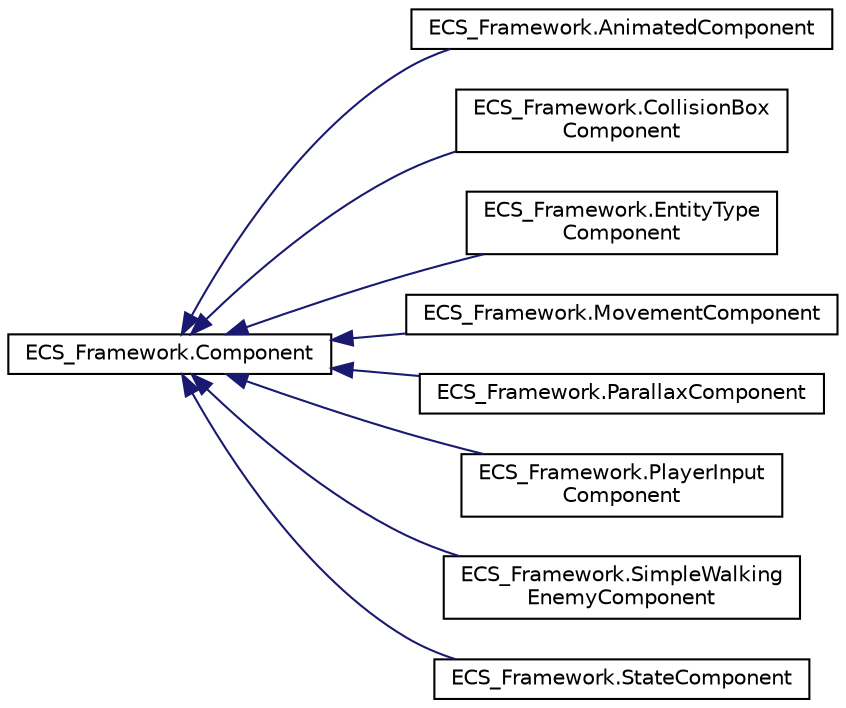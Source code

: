 digraph "Graphical Class Hierarchy"
{
 // LATEX_PDF_SIZE
  edge [fontname="Helvetica",fontsize="10",labelfontname="Helvetica",labelfontsize="10"];
  node [fontname="Helvetica",fontsize="10",shape=record];
  rankdir="LR";
  Node0 [label="ECS_Framework.Component",height=0.2,width=0.4,color="black", fillcolor="white", style="filled",URL="$classECS__Framework_1_1Component.html",tooltip="The base class for all components."];
  Node0 -> Node1 [dir="back",color="midnightblue",fontsize="10",style="solid",fontname="Helvetica"];
  Node1 [label="ECS_Framework.AnimatedComponent",height=0.2,width=0.4,color="black", fillcolor="white", style="filled",URL="$classECS__Framework_1_1AnimatedComponent.html",tooltip="Component responsible for managing entity animations."];
  Node0 -> Node2 [dir="back",color="midnightblue",fontsize="10",style="solid",fontname="Helvetica"];
  Node2 [label="ECS_Framework.CollisionBox\lComponent",height=0.2,width=0.4,color="black", fillcolor="white", style="filled",URL="$classECS__Framework_1_1CollisionBoxComponent.html",tooltip="Component that contains data and methods related to collision box of an entity in the game."];
  Node0 -> Node3 [dir="back",color="midnightblue",fontsize="10",style="solid",fontname="Helvetica"];
  Node3 [label="ECS_Framework.EntityType\lComponent",height=0.2,width=0.4,color="black", fillcolor="white", style="filled",URL="$classECS__Framework_1_1EntityTypeComponent.html",tooltip="Component that holds an entity type identifier for classification and management purposes."];
  Node0 -> Node4 [dir="back",color="midnightblue",fontsize="10",style="solid",fontname="Helvetica"];
  Node4 [label="ECS_Framework.MovementComponent",height=0.2,width=0.4,color="black", fillcolor="white", style="filled",URL="$classECS__Framework_1_1MovementComponent.html",tooltip="Component that contains data related to the motion of an entity in the game."];
  Node0 -> Node5 [dir="back",color="midnightblue",fontsize="10",style="solid",fontname="Helvetica"];
  Node5 [label="ECS_Framework.ParallaxComponent",height=0.2,width=0.4,color="black", fillcolor="white", style="filled",URL="$classECS__Framework_1_1ParallaxComponent.html",tooltip="Component that contains data and methods neccessary for a parallax effect for a 2D sprite."];
  Node0 -> Node6 [dir="back",color="midnightblue",fontsize="10",style="solid",fontname="Helvetica"];
  Node6 [label="ECS_Framework.PlayerInput\lComponent",height=0.2,width=0.4,color="black", fillcolor="white", style="filled",URL="$classECS__Framework_1_1PlayerInputComponent.html",tooltip="Component representing the input state of the player entity."];
  Node0 -> Node7 [dir="back",color="midnightblue",fontsize="10",style="solid",fontname="Helvetica"];
  Node7 [label="ECS_Framework.SimpleWalking\lEnemyComponent",height=0.2,width=0.4,color="black", fillcolor="white", style="filled",URL="$classECS__Framework_1_1SimpleWalkingEnemyComponent.html",tooltip="Component representing the movement state of a simple walking enemy entity."];
  Node0 -> Node8 [dir="back",color="midnightblue",fontsize="10",style="solid",fontname="Helvetica"];
  Node8 [label="ECS_Framework.StateComponent",height=0.2,width=0.4,color="black", fillcolor="white", style="filled",URL="$classECS__Framework_1_1StateComponent.html",tooltip="Component that stores the current state and super state of an object, as well as its state ID,..."];
}
